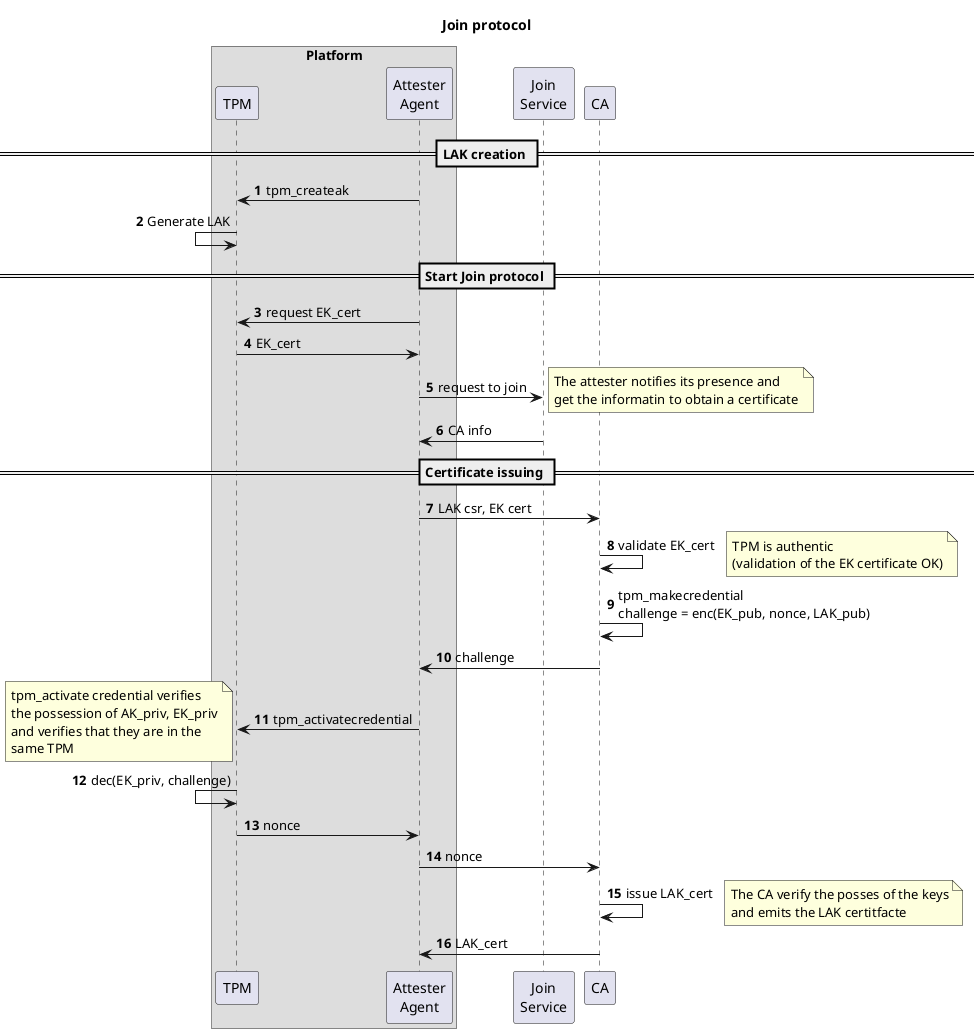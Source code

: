 @startuml join
title
Join protocol
end title
autonumber

box "Platform"
participant TPM
participant "Attester\nAgent" as attester_agent
endbox
participant "Join\nService" as join_service

== LAK creation ==
TPM<-attester_agent: tpm_createak
TPM<-TPM:  Generate LAK

== Start Join protocol ==
TPM<-attester_agent: request EK_cert
TPM->attester_agent: EK_cert
attester_agent->join_service: request to join
note right
The attester notifies its presence and
get the informatin to obtain a certificate
end note
join_service->attester_agent: CA info

== Certificate issuing ==
attester_agent->CA: LAK csr, EK cert
CA->CA: validate EK_cert
note right
TPM is authentic
(validation of the EK certificate OK)
end note
CA->CA: tpm_makecredential\nchallenge = enc(EK_pub, nonce, LAK_pub)
/'note right
LAK is resident on the same TPM of
the EK and the TPM posses the EK_priv
end note'/
attester_agent<-CA: challenge
TPM<-attester_agent: tpm_activatecredential
note left
tpm_activate credential verifies
the possession of AK_priv, EK_priv
and verifies that they are in the
same TPM
end note
TPM<-TPM: dec(EK_priv, challenge)
TPM->attester_agent: nonce
attester_agent->CA: nonce
CA->CA: issue LAK_cert
note right
The CA verify the posses of the keys
and emits the LAK certitfacte
end note
CA->attester_agent: LAK_cert
@enduml
